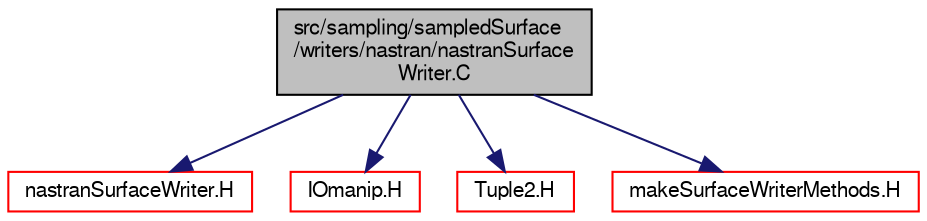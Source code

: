 digraph "src/sampling/sampledSurface/writers/nastran/nastranSurfaceWriter.C"
{
  bgcolor="transparent";
  edge [fontname="FreeSans",fontsize="10",labelfontname="FreeSans",labelfontsize="10"];
  node [fontname="FreeSans",fontsize="10",shape=record];
  Node0 [label="src/sampling/sampledSurface\l/writers/nastran/nastranSurface\lWriter.C",height=0.2,width=0.4,color="black", fillcolor="grey75", style="filled", fontcolor="black"];
  Node0 -> Node1 [color="midnightblue",fontsize="10",style="solid",fontname="FreeSans"];
  Node1 [label="nastranSurfaceWriter.H",height=0.2,width=0.4,color="red",URL="$a14858.html"];
  Node0 -> Node149 [color="midnightblue",fontsize="10",style="solid",fontname="FreeSans"];
  Node149 [label="IOmanip.H",height=0.2,width=0.4,color="red",URL="$a09080.html",tooltip="Istream and Ostream manipulators taking arguments. "];
  Node0 -> Node150 [color="midnightblue",fontsize="10",style="solid",fontname="FreeSans"];
  Node150 [label="Tuple2.H",height=0.2,width=0.4,color="red",URL="$a12791.html"];
  Node0 -> Node151 [color="midnightblue",fontsize="10",style="solid",fontname="FreeSans"];
  Node151 [label="makeSurfaceWriterMethods.H",height=0.2,width=0.4,color="red",URL="$a14852.html",tooltip="Convenience macros for instantiating writer methods for surfaceWriter classes. "];
}
